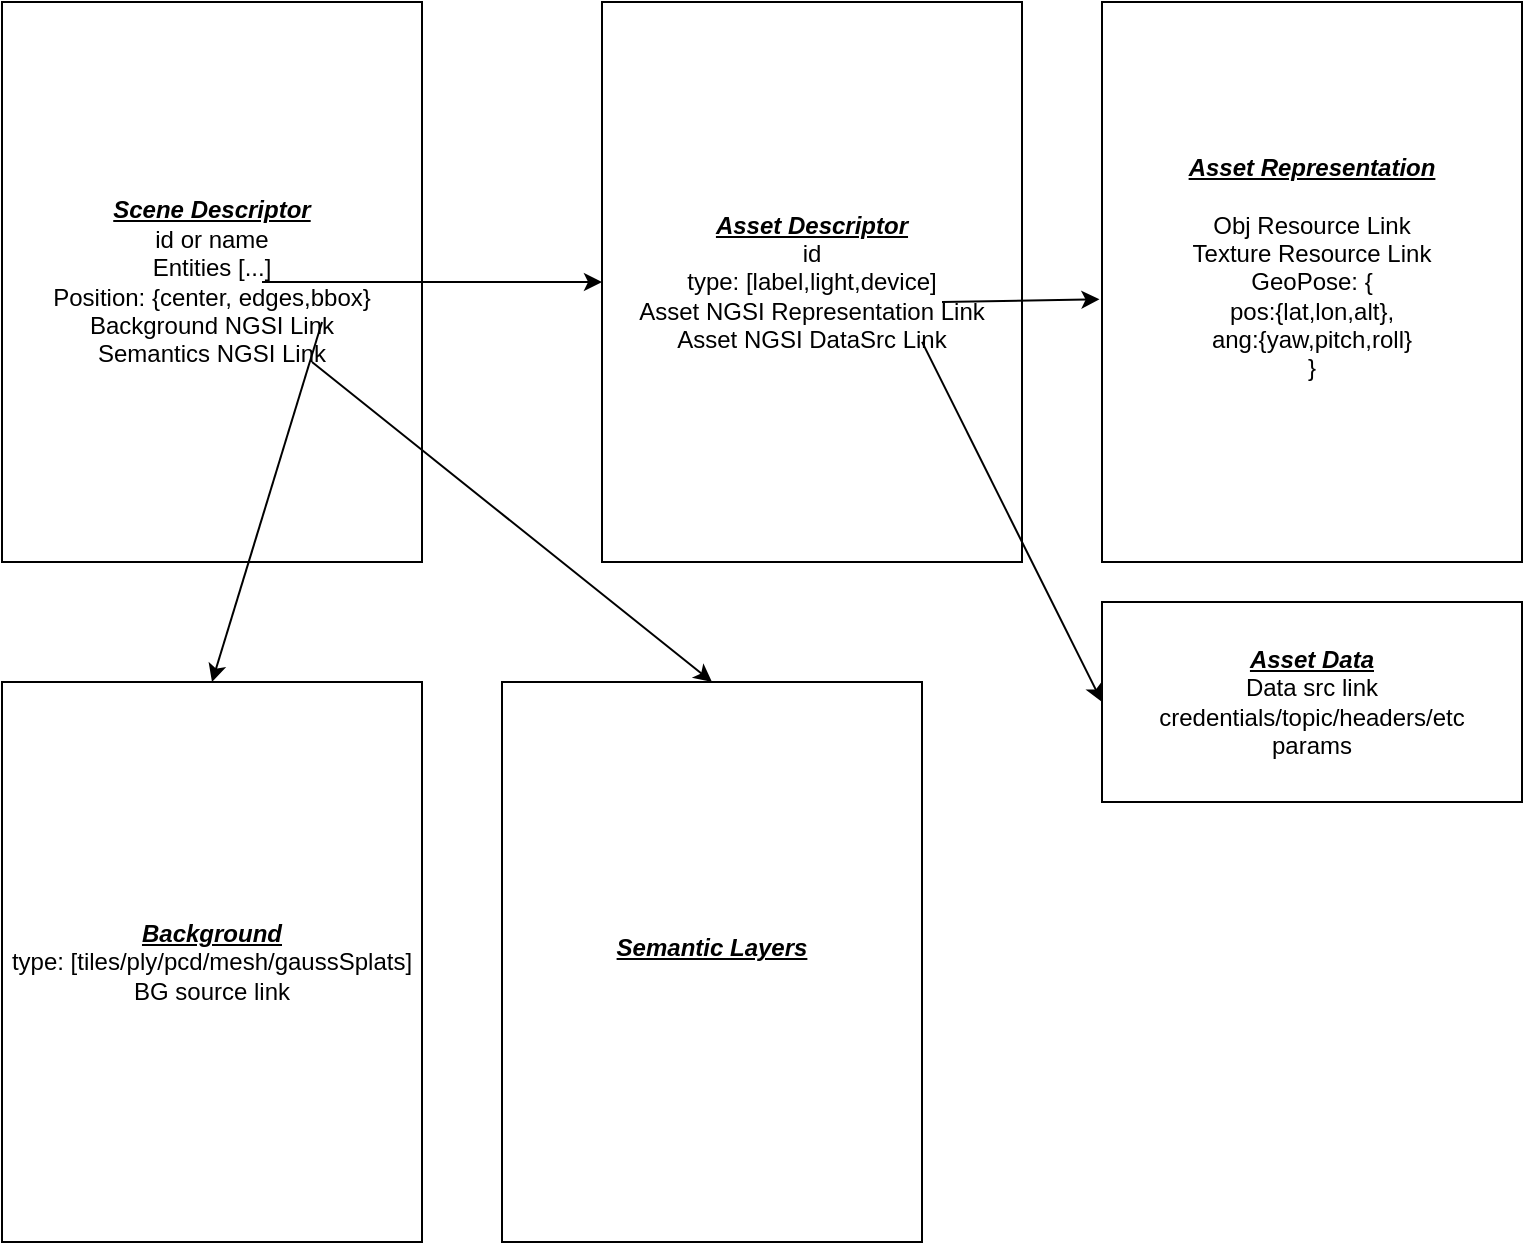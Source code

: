 <mxfile>
    <diagram id="rkoJ88ErM1z-N53FgeUg" name="Page-1">
        <mxGraphModel dx="1280" dy="728" grid="1" gridSize="10" guides="1" tooltips="1" connect="1" arrows="1" fold="1" page="1" pageScale="1" pageWidth="827" pageHeight="1169" math="0" shadow="0">
            <root>
                <mxCell id="0"/>
                <mxCell id="1" parent="0"/>
                <mxCell id="2" value="&lt;b&gt;&lt;i&gt;&lt;u&gt;Scene Descriptor&lt;/u&gt;&lt;/i&gt;&lt;/b&gt;&lt;div&gt;id or name&lt;/div&gt;&lt;div&gt;Entities [...]&lt;/div&gt;&lt;div&gt;Position: {center, edges,bbox}&lt;/div&gt;&lt;div&gt;Background NGSI Link&lt;/div&gt;&lt;div&gt;Semantics NGSI Link&lt;/div&gt;" style="rounded=0;whiteSpace=wrap;html=1;" vertex="1" parent="1">
                    <mxGeometry x="30" y="250" width="210" height="280" as="geometry"/>
                </mxCell>
                <mxCell id="3" value="&lt;b&gt;&lt;i&gt;&lt;u&gt;Asset Descriptor&lt;/u&gt;&lt;/i&gt;&lt;/b&gt;&lt;div&gt;id&lt;/div&gt;&lt;div&gt;type: [label,light,device]&lt;/div&gt;&lt;div&gt;Asset NGSI Representation Link&lt;/div&gt;&lt;div&gt;Asset NGSI DataSrc Link&lt;/div&gt;" style="rounded=0;whiteSpace=wrap;html=1;" vertex="1" parent="1">
                    <mxGeometry x="330" y="250" width="210" height="280" as="geometry"/>
                </mxCell>
                <mxCell id="5" value="&lt;b&gt;&lt;i&gt;&lt;u&gt;Asset Representation&lt;/u&gt;&lt;/i&gt;&lt;/b&gt;&lt;div&gt;&lt;br&gt;&lt;/div&gt;&lt;div&gt;Obj Resource Link&lt;/div&gt;&lt;div&gt;Texture Resource Link&lt;/div&gt;&lt;div&gt;GeoPose: {&lt;/div&gt;&lt;div&gt;pos:{lat,lon,alt},&lt;/div&gt;&lt;div&gt;ang:{yaw,pitch,roll}&lt;/div&gt;&lt;div&gt;}&lt;/div&gt;&lt;div&gt;&lt;br&gt;&lt;/div&gt;" style="rounded=0;whiteSpace=wrap;html=1;" vertex="1" parent="1">
                    <mxGeometry x="580" y="250" width="210" height="280" as="geometry"/>
                </mxCell>
                <mxCell id="6" value="&lt;b&gt;&lt;i&gt;&lt;u&gt;Asset Data&lt;/u&gt;&lt;/i&gt;&lt;/b&gt;&lt;div&gt;Data src link&lt;/div&gt;&lt;div&gt;credentials/topic/headers/etc&lt;/div&gt;&lt;div&gt;params&lt;/div&gt;" style="rounded=0;whiteSpace=wrap;html=1;" vertex="1" parent="1">
                    <mxGeometry x="580" y="550" width="210" height="100" as="geometry"/>
                </mxCell>
                <mxCell id="8" value="&lt;b&gt;&lt;i&gt;&lt;u&gt;Background&lt;/u&gt;&lt;/i&gt;&lt;/b&gt;&lt;div&gt;&lt;span style=&quot;background-color: transparent;&quot;&gt;t&lt;/span&gt;&lt;span style=&quot;background-color: transparent;&quot;&gt;ype: [tiles/ply/pcd/mesh/gaussSplats]&lt;/span&gt;&lt;div&gt;BG source link&lt;/div&gt;&lt;/div&gt;" style="rounded=0;whiteSpace=wrap;html=1;" vertex="1" parent="1">
                    <mxGeometry x="30" y="590" width="210" height="280" as="geometry"/>
                </mxCell>
                <mxCell id="9" value="&lt;b&gt;&lt;i&gt;&lt;u&gt;Semantic Layers&lt;/u&gt;&lt;/i&gt;&lt;/b&gt;&lt;div&gt;&lt;br&gt;&lt;/div&gt;" style="rounded=0;whiteSpace=wrap;html=1;" vertex="1" parent="1">
                    <mxGeometry x="280" y="590" width="210" height="280" as="geometry"/>
                </mxCell>
                <mxCell id="10" value="" style="endArrow=classic;html=1;" edge="1" parent="1" target="3">
                    <mxGeometry width="50" height="50" relative="1" as="geometry">
                        <mxPoint x="160" y="390" as="sourcePoint"/>
                        <mxPoint x="210" y="340" as="targetPoint"/>
                    </mxGeometry>
                </mxCell>
                <mxCell id="12" value="" style="endArrow=classic;html=1;entryX=-0.006;entryY=0.531;entryDx=0;entryDy=0;entryPerimeter=0;" edge="1" parent="1" target="5">
                    <mxGeometry width="50" height="50" relative="1" as="geometry">
                        <mxPoint x="500" y="400" as="sourcePoint"/>
                        <mxPoint x="670" y="400" as="targetPoint"/>
                    </mxGeometry>
                </mxCell>
                <mxCell id="13" value="" style="endArrow=classic;html=1;entryX=0;entryY=0.5;entryDx=0;entryDy=0;exitX=0.762;exitY=0.607;exitDx=0;exitDy=0;exitPerimeter=0;" edge="1" parent="1" source="3" target="6">
                    <mxGeometry width="50" height="50" relative="1" as="geometry">
                        <mxPoint x="509.997" y="500" as="sourcePoint"/>
                        <mxPoint x="558.33" y="570" as="targetPoint"/>
                    </mxGeometry>
                </mxCell>
                <mxCell id="14" value="" style="endArrow=classic;html=1;entryX=0.5;entryY=0;entryDx=0;entryDy=0;" edge="1" parent="1" target="8">
                    <mxGeometry width="50" height="50" relative="1" as="geometry">
                        <mxPoint x="190" y="410" as="sourcePoint"/>
                        <mxPoint x="430" y="500" as="targetPoint"/>
                    </mxGeometry>
                </mxCell>
                <mxCell id="15" value="" style="endArrow=classic;html=1;entryX=0.5;entryY=0;entryDx=0;entryDy=0;" edge="1" parent="1" target="9">
                    <mxGeometry width="50" height="50" relative="1" as="geometry">
                        <mxPoint x="185" y="430.0" as="sourcePoint"/>
                        <mxPoint x="280" y="518.35" as="targetPoint"/>
                    </mxGeometry>
                </mxCell>
            </root>
        </mxGraphModel>
    </diagram>
</mxfile>
